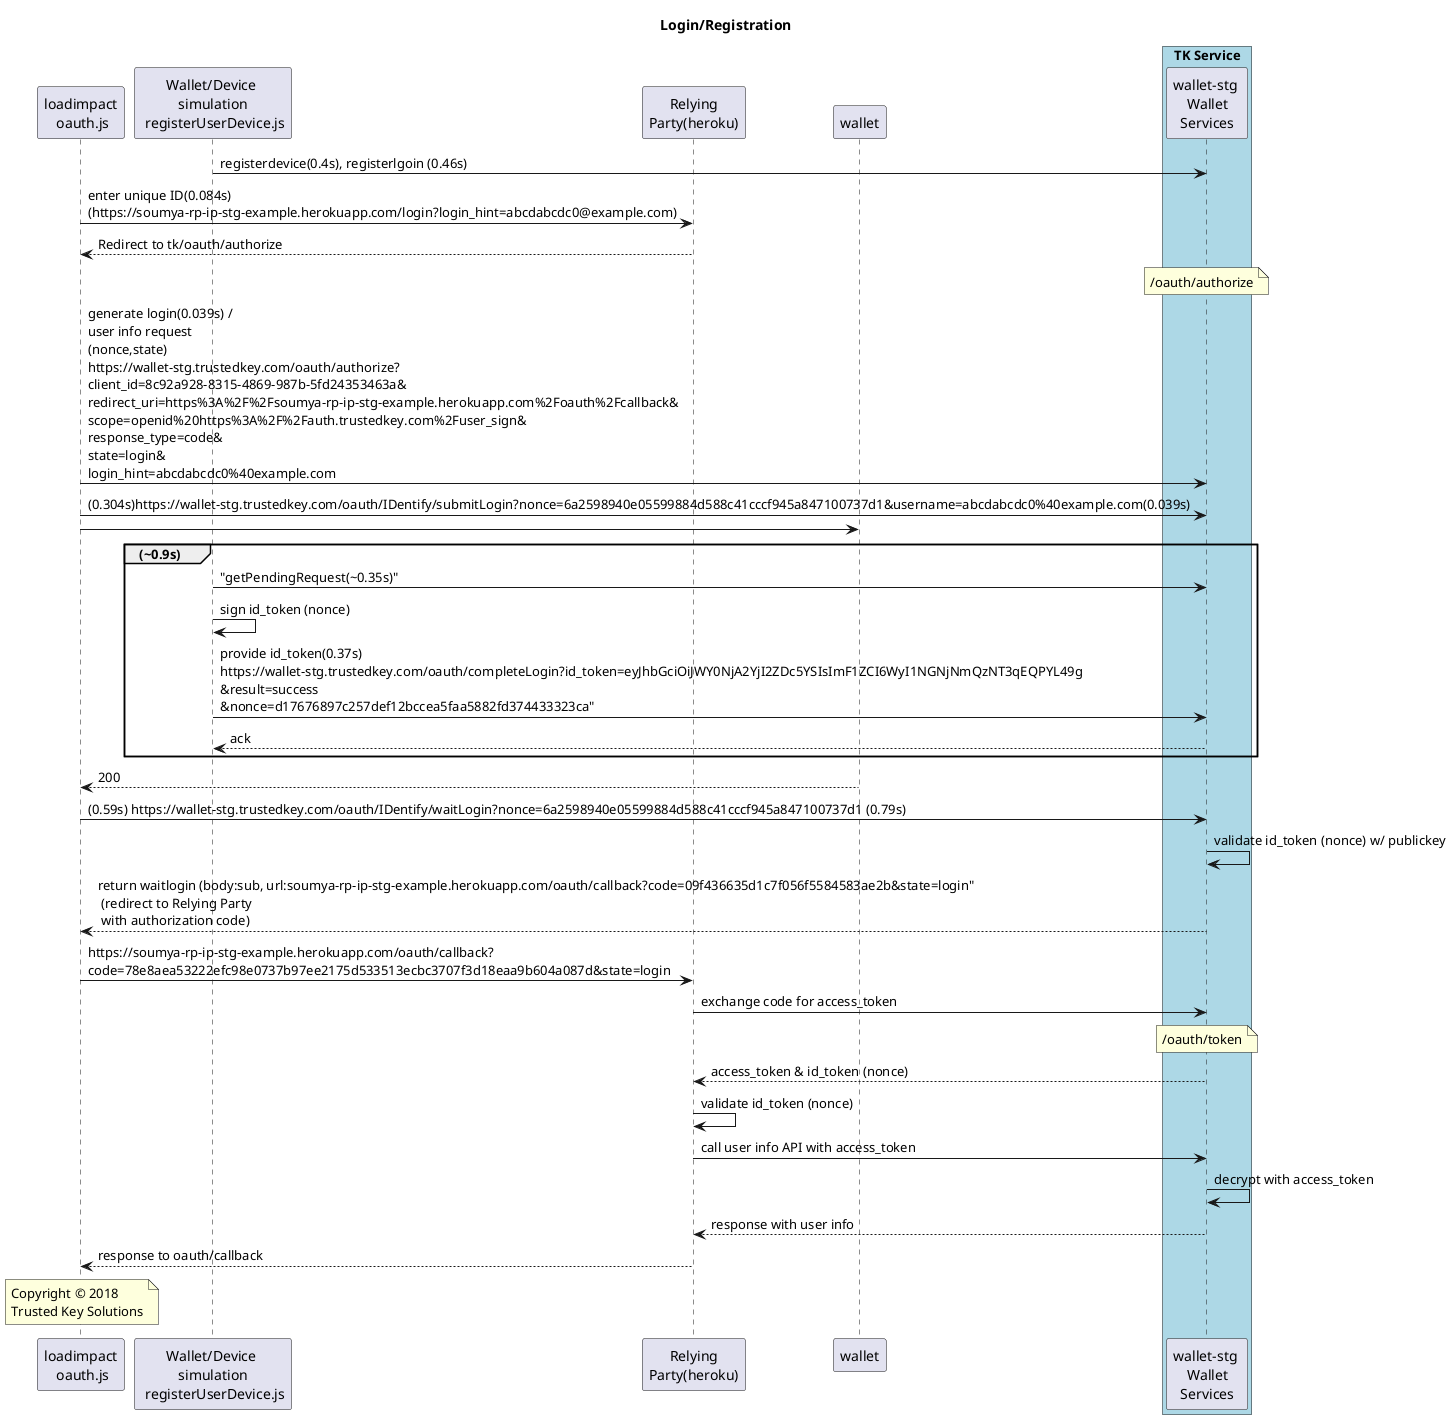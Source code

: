 @startuml

title Login/Registration

participant "loadimpact\n oauth.js" as User
participant "Wallet/Device \n simulation \n registerUserDevice.js" as Wallet
participant "Relying\nParty(heroku)" as RP
participant "wallet-stg \nWallet\nServices" as WS
participant "wallet"
box "TK Service" #LightBlue
	participant WS
end box


Wallet->WS: registerdevice(0.4s), registerlgoin (0.46s)
User->RP: enter unique ID(0.084s)\n(https://soumya-rp-ip-stg-example.herokuapp.com/login?login_hint=abcdabcdc0@example.com)
RP-->User:Redirect to tk/oauth/authorize
note over WS: /oauth/authorize
User->WS: generate login(0.039s) / \nuser info request\n(nonce,state) \nhttps://wallet-stg.trustedkey.com/oauth/authorize?\nclient_id=8c92a928-8315-4869-987b-5fd24353463a&\nredirect_uri=https%3A%2F%2Fsoumya-rp-ip-stg-example.herokuapp.com%2Foauth%2Fcallback&\nscope=openid%20https%3A%2F%2Fauth.trustedkey.com%2Fuser_sign&\nresponse_type=code&\nstate=login&\nlogin_hint=abcdabcdc0%40example.com

User->WS: (0.304s)https://wallet-stg.trustedkey.com/oauth/IDentify/submitLogin?nonce=6a2598940e05599884d588c41cccf945a847100737d1&username=abcdabcdc0%40example.com(0.039s)
User->wallet
group (~0.9s)
Wallet->WS: "getPendingRequest(~0.35s)"
Wallet->Wallet: sign id_token (nonce)
Wallet->WS: provide id_token(0.37s) \nhttps://wallet-stg.trustedkey.com/oauth/completeLogin?id_token=eyJhbGciOiJWY0NjA2YjI2ZDc5YSIsImF1ZCI6WyI1NGNjNmQzNT3qEQPYL49g\n&result=success\n&nonce=d17676897c257def12bccea5faa5882fd374433323ca"
WS-->Wallet: ack
end
wallet-->User: 200

User->WS: (0.59s) https://wallet-stg.trustedkey.com/oauth/IDentify/waitLogin?nonce=6a2598940e05599884d588c41cccf945a847100737d1 (0.79s)

WS->WS: validate id_token (nonce) w/ publickey
WS-->User: return waitlogin (body:sub, url:soumya-rp-ip-stg-example.herokuapp.com/oauth/callback?code=09f436635d1c7f056f5584583ae2b&state=login"\n (redirect to Relying Party\n with authorization code)
User->RP: https://soumya-rp-ip-stg-example.herokuapp.com/oauth/callback?\ncode=78e8aea53222efc98e0737b97ee2175d533513ecbc3707f3d18eaa9b604a087d&state=login

RP->WS: exchange code for access_token
note over WS: /oauth/token
WS-->RP: access_token & id_token (nonce)
RP->RP: validate id_token (nonce)

RP->WS: call user info API with access_token

WS->WS: decrypt with access_token
WS-->RP: response with user info
RP-->User: response to oauth/callback


note over User: Copyright © 2018\nTrusted Key Solutions

@enduml
